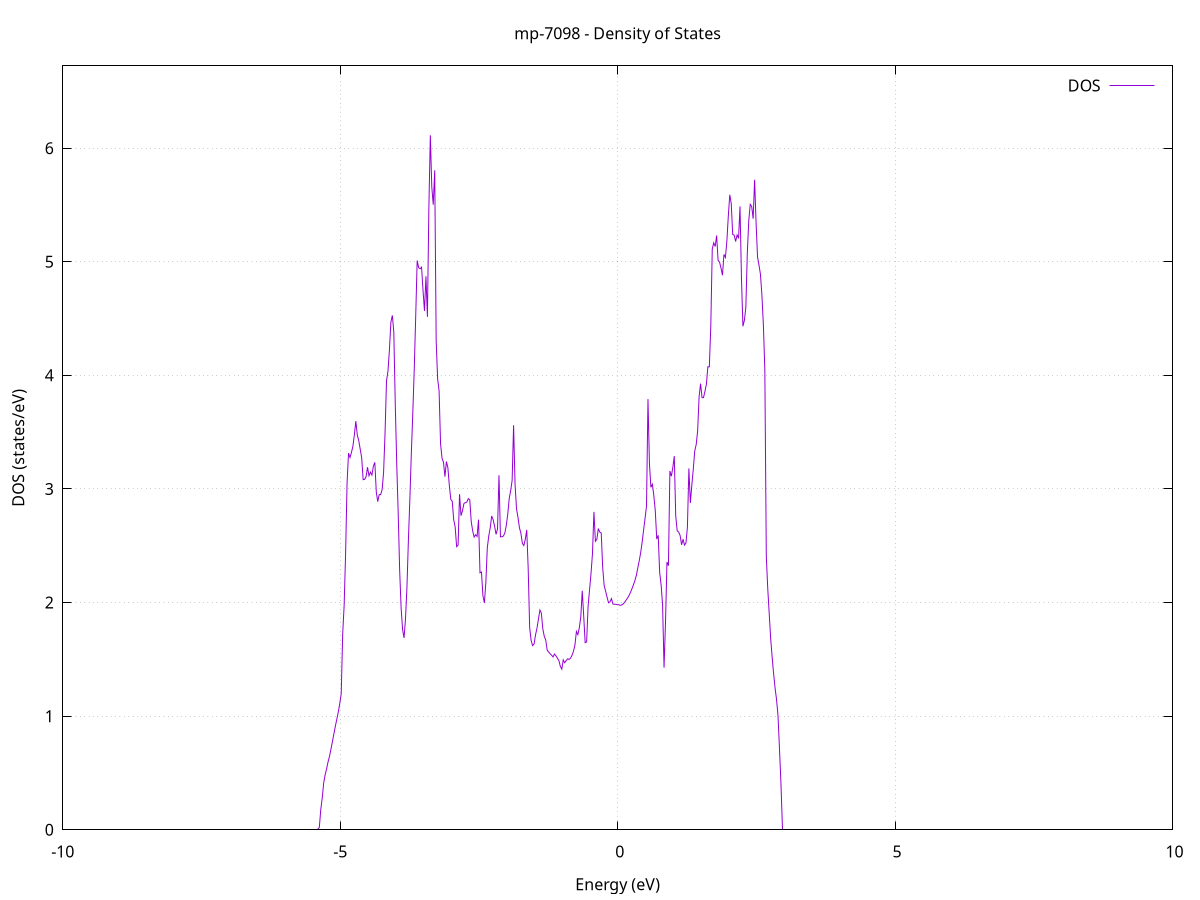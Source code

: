 set title 'mp-7098 - Density of States'
set xlabel 'Energy (eV)'
set ylabel 'DOS (states/eV)'
set grid
set xrange [-10:10]
set yrange [0:6.724]
set xzeroaxis lt -1
set terminal png size 800,600
set output 'mp-7098_dos_gnuplot.png'
plot '-' using 1:2 with lines title 'DOS'
-30.176200 0.000000
-30.149900 0.000000
-30.123500 0.000000
-30.097200 0.000000
-30.070900 0.000000
-30.044600 0.000000
-30.018200 0.000000
-29.991900 0.000000
-29.965600 0.000000
-29.939200 0.000000
-29.912900 0.000000
-29.886600 0.000000
-29.860300 0.000000
-29.833900 0.000000
-29.807600 0.000000
-29.781300 0.000000
-29.755000 0.000000
-29.728600 0.000000
-29.702300 0.000000
-29.676000 0.000000
-29.649700 0.000000
-29.623300 0.000000
-29.597000 0.000000
-29.570700 0.000000
-29.544300 0.000000
-29.518000 0.000000
-29.491700 0.000000
-29.465400 0.000000
-29.439000 0.000000
-29.412700 0.000000
-29.386400 0.000000
-29.360100 0.000000
-29.333700 0.000000
-29.307400 0.000000
-29.281100 0.000000
-29.254800 0.000000
-29.228400 0.000000
-29.202100 0.000000
-29.175800 0.000000
-29.149500 0.000000
-29.123100 0.000000
-29.096800 0.000000
-29.070500 0.000000
-29.044100 0.000000
-29.017800 0.000000
-28.991500 0.000000
-28.965200 0.000000
-28.938800 0.000000
-28.912500 0.000000
-28.886200 0.000000
-28.859900 0.000000
-28.833500 0.000000
-28.807200 0.000000
-28.780900 0.000000
-28.754600 0.000000
-28.728200 0.000000
-28.701900 0.000000
-28.675600 0.000000
-28.649300 0.000000
-28.622900 0.000000
-28.596600 0.000000
-28.570300 0.000000
-28.543900 0.000000
-28.517600 0.000000
-28.491300 0.000000
-28.465000 0.000000
-28.438600 0.000000
-28.412300 0.000000
-28.386000 0.000000
-28.359700 0.000000
-28.333300 0.000000
-28.307000 0.000000
-28.280700 0.000000
-28.254400 0.000000
-28.228000 0.000000
-28.201700 0.000000
-28.175400 0.000000
-28.149100 0.000000
-28.122700 0.000000
-28.096400 0.000000
-28.070100 0.000000
-28.043700 0.000000
-28.017400 0.000000
-27.991100 0.000000
-27.964800 0.000000
-27.938400 0.000000
-27.912100 0.000000
-27.885800 0.000000
-27.859500 0.000000
-27.833100 0.000000
-27.806800 0.000000
-27.780500 0.006200
-27.754200 0.422300
-27.727800 0.583800
-27.701500 0.797000
-27.675200 0.918700
-27.648800 1.064600
-27.622500 1.231900
-27.596200 1.375600
-27.569900 1.536100
-27.543500 1.724400
-27.517200 2.024400
-27.490900 2.285800
-27.464600 2.326000
-27.438200 2.310700
-27.411900 2.354200
-27.385600 2.392900
-27.359300 2.405300
-27.332900 2.434700
-27.306600 2.468300
-27.280300 2.495200
-27.254000 2.513700
-27.227600 2.550100
-27.201300 2.592400
-27.175000 3.024200
-27.148600 2.899400
-27.122300 2.813300
-27.096000 2.705800
-27.069700 2.621600
-27.043300 2.571900
-27.017000 2.925100
-26.990700 2.688800
-26.964400 2.683300
-26.938000 2.776200
-26.911700 2.980400
-26.885400 3.567400
-26.859100 3.337900
-26.832700 3.380100
-26.806400 3.463300
-26.780100 3.578300
-26.753800 3.696500
-26.727400 3.854700
-26.701100 4.013900
-26.674800 4.255900
-26.648400 4.721400
-26.622100 5.330800
-26.595800 6.103200
-26.569500 7.226200
-26.543100 9.353800
-26.516800 9.139600
-26.490500 4.005100
-26.464200 0.000000
-26.437800 0.000000
-26.411500 0.000000
-26.385200 0.000000
-26.358900 0.000000
-26.332500 0.443800
-26.306200 1.005600
-26.279900 1.987800
-26.253600 3.495500
-26.227200 5.036900
-26.200900 6.193100
-26.174600 10.077700
-26.148200 10.208500
-26.121900 8.096700
-26.095600 5.322200
-26.069300 4.884800
-26.042900 4.239800
-26.016600 4.061400
-25.990300 3.874500
-25.964000 3.796500
-25.937600 3.525900
-25.911300 3.392300
-25.885000 3.503900
-25.858700 3.277000
-25.832300 3.505300
-25.806000 2.602300
-25.779700 1.928000
-25.753300 2.256400
-25.727000 2.609500
-25.700700 3.347500
-25.674400 3.468000
-25.648000 2.641200
-25.621700 2.586200
-25.595400 2.534600
-25.569100 2.496200
-25.542700 2.455700
-25.516400 2.411400
-25.490100 2.360000
-25.463800 2.312300
-25.437400 2.293200
-25.411100 2.255500
-25.384800 2.219100
-25.358500 2.174300
-25.332100 2.156700
-25.305800 2.119200
-25.279500 2.069200
-25.253100 2.093300
-25.226800 2.023600
-25.200500 2.026200
-25.174200 1.539700
-25.147800 1.149400
-25.121500 0.786400
-25.095200 0.491000
-25.068900 0.000000
-25.042500 0.000000
-25.016200 0.000000
-24.989900 0.000000
-24.963600 0.000000
-24.937200 0.000000
-24.910900 0.000000
-24.884600 0.000000
-24.858300 0.000000
-24.831900 0.000000
-24.805600 0.000000
-24.779300 0.000000
-24.752900 0.000000
-24.726600 0.000000
-24.700300 0.000000
-24.674000 0.000000
-24.647600 0.000000
-24.621300 0.000000
-24.595000 0.000000
-24.568700 0.000000
-24.542300 0.000000
-24.516000 0.000000
-24.489700 0.000000
-24.463400 0.000000
-24.437000 0.000000
-24.410700 0.000000
-24.384400 0.000000
-24.358100 0.000000
-24.331700 0.000000
-24.305400 0.000000
-24.279100 0.000000
-24.252700 0.000000
-24.226400 0.000000
-24.200100 0.000000
-24.173800 0.000000
-24.147400 0.000000
-24.121100 0.000000
-24.094800 0.000000
-24.068500 0.000000
-24.042100 0.000000
-24.015800 0.000000
-23.989500 0.000000
-23.963200 0.000000
-23.936800 0.000000
-23.910500 0.000000
-23.884200 0.000000
-23.857800 0.000000
-23.831500 0.000000
-23.805200 0.000000
-23.778900 0.000000
-23.752500 0.000000
-23.726200 0.000000
-23.699900 0.000000
-23.673600 0.000000
-23.647200 0.000000
-23.620900 0.000000
-23.594600 0.000000
-23.568300 0.000000
-23.541900 0.000000
-23.515600 0.000000
-23.489300 0.000000
-23.463000 0.000000
-23.436600 0.000000
-23.410300 0.000000
-23.384000 0.000000
-23.357600 0.000000
-23.331300 0.000000
-23.305000 0.000000
-23.278700 0.000000
-23.252300 0.000000
-23.226000 0.000000
-23.199700 0.000000
-23.173400 0.000000
-23.147000 0.000000
-23.120700 0.000000
-23.094400 0.000000
-23.068100 0.000000
-23.041700 0.000000
-23.015400 0.000000
-22.989100 0.000000
-22.962800 0.000000
-22.936400 0.000000
-22.910100 0.000000
-22.883800 0.000000
-22.857400 0.000000
-22.831100 0.000000
-22.804800 0.000000
-22.778500 0.000000
-22.752100 0.000000
-22.725800 0.000000
-22.699500 0.000000
-22.673200 0.000000
-22.646800 0.000000
-22.620500 0.000000
-22.594200 0.000000
-22.567900 0.000000
-22.541500 0.000000
-22.515200 0.000000
-22.488900 0.000000
-22.462500 0.000000
-22.436200 0.000000
-22.409900 0.000000
-22.383600 0.000000
-22.357200 0.000000
-22.330900 0.000000
-22.304600 0.000000
-22.278300 0.000000
-22.251900 0.000000
-22.225600 0.000000
-22.199300 0.000000
-22.173000 0.000000
-22.146600 0.000000
-22.120300 0.000000
-22.094000 0.000000
-22.067700 0.000000
-22.041300 0.000000
-22.015000 0.000000
-21.988700 0.000000
-21.962300 0.000000
-21.936000 0.000000
-21.909700 0.000000
-21.883400 0.000000
-21.857000 0.000000
-21.830700 0.000000
-21.804400 0.000000
-21.778100 0.000000
-21.751700 0.000000
-21.725400 0.000000
-21.699100 0.000000
-21.672800 0.000000
-21.646400 0.000000
-21.620100 0.000000
-21.593800 0.000000
-21.567500 0.000000
-21.541100 0.000000
-21.514800 0.000000
-21.488500 0.000000
-21.462100 0.000000
-21.435800 0.000000
-21.409500 0.000000
-21.383200 0.000000
-21.356800 0.000000
-21.330500 0.000000
-21.304200 0.000000
-21.277900 0.000000
-21.251500 0.000000
-21.225200 0.000000
-21.198900 0.000000
-21.172600 0.000000
-21.146200 0.000000
-21.119900 0.000000
-21.093600 0.000000
-21.067300 0.000000
-21.040900 0.000000
-21.014600 0.000000
-20.988300 0.000000
-20.961900 0.000000
-20.935600 0.000000
-20.909300 0.000000
-20.883000 0.000000
-20.856600 0.000000
-20.830300 0.000000
-20.804000 0.000000
-20.777700 0.000000
-20.751300 0.000000
-20.725000 0.000000
-20.698700 0.000000
-20.672400 0.000000
-20.646000 0.000000
-20.619700 0.000000
-20.593400 0.000000
-20.567000 0.000000
-20.540700 0.000000
-20.514400 0.000000
-20.488100 0.000000
-20.461700 0.000000
-20.435400 0.000000
-20.409100 0.000000
-20.382800 0.000000
-20.356400 0.000000
-20.330100 0.000000
-20.303800 0.000000
-20.277500 0.000000
-20.251100 0.000000
-20.224800 0.000000
-20.198500 0.000000
-20.172200 0.000000
-20.145800 0.000000
-20.119500 0.000000
-20.093200 0.000000
-20.066800 0.000000
-20.040500 0.000000
-20.014200 0.000000
-19.987900 0.000000
-19.961500 0.000000
-19.935200 0.000000
-19.908900 0.000000
-19.882600 0.000000
-19.856200 0.000000
-19.829900 0.000000
-19.803600 0.000000
-19.777300 0.000000
-19.750900 0.000000
-19.724600 0.000000
-19.698300 0.000000
-19.672000 0.000000
-19.645600 0.000000
-19.619300 0.000000
-19.593000 0.000000
-19.566600 0.000000
-19.540300 0.000000
-19.514000 0.000000
-19.487700 0.000000
-19.461300 0.000000
-19.435000 0.000000
-19.408700 0.000000
-19.382400 0.000000
-19.356000 0.000000
-19.329700 0.000000
-19.303400 0.000000
-19.277100 0.000000
-19.250700 0.000000
-19.224400 0.000000
-19.198100 0.000000
-19.171800 0.000000
-19.145400 0.000000
-19.119100 0.000000
-19.092800 0.000000
-19.066400 0.000000
-19.040100 0.000000
-19.013800 0.000000
-18.987500 0.000000
-18.961100 0.000000
-18.934800 0.000000
-18.908500 0.000000
-18.882200 0.000000
-18.855800 0.000000
-18.829500 0.000000
-18.803200 0.000000
-18.776900 0.000000
-18.750500 0.000000
-18.724200 0.000000
-18.697900 0.000000
-18.671500 0.000000
-18.645200 0.000000
-18.618900 0.000000
-18.592600 0.000000
-18.566200 0.000000
-18.539900 0.000000
-18.513600 0.000000
-18.487300 0.000000
-18.460900 0.000000
-18.434600 0.000000
-18.408300 0.000000
-18.382000 0.000000
-18.355600 0.000000
-18.329300 0.000000
-18.303000 0.000000
-18.276700 0.000000
-18.250300 0.000000
-18.224000 0.000000
-18.197700 0.000000
-18.171300 0.000000
-18.145000 0.000000
-18.118700 0.000000
-18.092400 0.000000
-18.066000 0.000000
-18.039700 0.000000
-18.013400 0.000000
-17.987100 0.000000
-17.960700 0.000000
-17.934400 0.000000
-17.908100 0.000000
-17.881800 0.000000
-17.855400 0.000000
-17.829100 0.000000
-17.802800 0.000000
-17.776500 0.000000
-17.750100 0.000000
-17.723800 0.000000
-17.697500 0.000000
-17.671100 0.000000
-17.644800 0.000000
-17.618500 0.000000
-17.592200 0.000000
-17.565800 0.000000
-17.539500 0.000000
-17.513200 0.000000
-17.486900 0.000000
-17.460500 0.000000
-17.434200 0.000000
-17.407900 0.000000
-17.381600 0.000000
-17.355200 0.000000
-17.328900 0.000000
-17.302600 0.000000
-17.276300 0.000000
-17.249900 0.000000
-17.223600 0.000000
-17.197300 0.000000
-17.170900 0.000000
-17.144600 0.000000
-17.118300 0.000000
-17.092000 0.000000
-17.065600 0.000000
-17.039300 0.000000
-17.013000 0.000000
-16.986700 0.000000
-16.960300 0.000000
-16.934000 0.000000
-16.907700 0.000000
-16.881400 0.000000
-16.855000 0.000000
-16.828700 0.000000
-16.802400 0.000000
-16.776000 0.000000
-16.749700 0.000000
-16.723400 0.000000
-16.697100 0.000000
-16.670700 0.000000
-16.644400 0.000000
-16.618100 0.000000
-16.591800 0.000000
-16.565400 0.000000
-16.539100 0.000000
-16.512800 0.000000
-16.486500 0.000000
-16.460100 0.000000
-16.433800 0.000000
-16.407500 0.000000
-16.381200 0.000000
-16.354800 0.000000
-16.328500 0.000000
-16.302200 0.000000
-16.275800 0.000000
-16.249500 0.000000
-16.223200 0.000000
-16.196900 0.000000
-16.170500 0.000000
-16.144200 0.000000
-16.117900 0.000000
-16.091600 0.000000
-16.065200 0.000000
-16.038900 0.000000
-16.012600 0.000000
-15.986300 0.000000
-15.959900 0.000000
-15.933600 0.000000
-15.907300 0.000000
-15.881000 0.000000
-15.854600 0.000000
-15.828300 0.000000
-15.802000 0.000000
-15.775600 0.000000
-15.749300 0.000000
-15.723000 0.000000
-15.696700 0.000000
-15.670300 0.000000
-15.644000 0.000000
-15.617700 0.000000
-15.591400 0.000000
-15.565000 0.000000
-15.538700 0.000000
-15.512400 0.000000
-15.486100 0.000000
-15.459700 0.000000
-15.433400 0.000000
-15.407100 0.000000
-15.380800 0.000000
-15.354400 0.000000
-15.328100 0.000000
-15.301800 0.000000
-15.275400 0.000000
-15.249100 0.000000
-15.222800 0.000000
-15.196500 0.000000
-15.170100 0.000000
-15.143800 0.000000
-15.117500 0.000000
-15.091200 0.000000
-15.064800 0.000000
-15.038500 0.000000
-15.012200 0.000000
-14.985900 0.000000
-14.959500 0.000000
-14.933200 0.000000
-14.906900 0.000000
-14.880500 0.000000
-14.854200 0.000000
-14.827900 0.000000
-14.801600 0.000000
-14.775200 0.000000
-14.748900 0.000000
-14.722600 0.000000
-14.696300 0.000000
-14.669900 0.000000
-14.643600 0.000000
-14.617300 0.000000
-14.591000 0.000000
-14.564600 0.000000
-14.538300 0.000000
-14.512000 0.000000
-14.485700 0.000000
-14.459300 0.000000
-14.433000 0.000000
-14.406700 0.000000
-14.380300 0.000000
-14.354000 0.000000
-14.327700 0.000000
-14.301400 0.000000
-14.275000 0.000000
-14.248700 0.000000
-14.222400 0.000000
-14.196100 0.000000
-14.169700 0.000000
-14.143400 0.000000
-14.117100 0.000000
-14.090800 0.000000
-14.064400 0.000000
-14.038100 0.000000
-14.011800 0.000000
-13.985500 0.000000
-13.959100 0.000000
-13.932800 0.000000
-13.906500 0.000000
-13.880100 0.000000
-13.853800 0.000000
-13.827500 0.000000
-13.801200 0.000000
-13.774800 0.000000
-13.748500 0.000000
-13.722200 0.000000
-13.695900 0.000000
-13.669500 0.000000
-13.643200 0.000000
-13.616900 0.000000
-13.590600 0.000000
-13.564200 0.000000
-13.537900 0.000000
-13.511600 0.000000
-13.485300 0.000000
-13.458900 0.000000
-13.432600 0.000000
-13.406300 0.000000
-13.379900 0.000000
-13.353600 0.000000
-13.327300 0.000000
-13.301000 0.000000
-13.274600 0.000000
-13.248300 0.000000
-13.222000 0.000000
-13.195700 0.000000
-13.169300 0.000000
-13.143000 0.000000
-13.116700 0.000000
-13.090400 0.000000
-13.064000 0.000000
-13.037700 0.000000
-13.011400 0.000000
-12.985000 0.000000
-12.958700 0.000000
-12.932400 0.000000
-12.906100 0.000000
-12.879700 0.000000
-12.853400 0.000000
-12.827100 0.000000
-12.800800 0.000000
-12.774400 0.000000
-12.748100 0.000000
-12.721800 0.000000
-12.695500 0.000000
-12.669100 0.000000
-12.642800 0.000000
-12.616500 0.000000
-12.590200 0.000000
-12.563800 0.000000
-12.537500 0.000000
-12.511200 0.000000
-12.484800 0.000000
-12.458500 0.000000
-12.432200 0.000000
-12.405900 0.000000
-12.379500 0.000000
-12.353200 0.000000
-12.326900 0.000000
-12.300600 0.000000
-12.274200 0.000000
-12.247900 0.000000
-12.221600 0.000000
-12.195300 0.000000
-12.168900 0.000000
-12.142600 0.000000
-12.116300 0.000000
-12.090000 0.000000
-12.063600 0.000000
-12.037300 0.000000
-12.011000 0.000000
-11.984600 0.000000
-11.958300 0.000000
-11.932000 0.000000
-11.905700 0.000000
-11.879300 0.000000
-11.853000 0.000000
-11.826700 0.000000
-11.800400 0.000000
-11.774000 0.000000
-11.747700 0.000000
-11.721400 0.000000
-11.695100 0.000000
-11.668700 0.000000
-11.642400 0.000000
-11.616100 0.000000
-11.589800 0.000000
-11.563400 0.000000
-11.537100 0.000000
-11.510800 0.000000
-11.484400 0.000000
-11.458100 0.000000
-11.431800 0.000000
-11.405500 0.000000
-11.379100 0.000000
-11.352800 0.000000
-11.326500 0.000000
-11.300200 0.000000
-11.273800 0.000000
-11.247500 0.000000
-11.221200 0.000000
-11.194900 0.000000
-11.168500 0.000000
-11.142200 0.000000
-11.115900 0.000000
-11.089500 0.000000
-11.063200 0.000000
-11.036900 0.000000
-11.010600 0.000000
-10.984200 0.000000
-10.957900 0.000000
-10.931600 0.000000
-10.905300 0.000000
-10.878900 0.000000
-10.852600 0.000000
-10.826300 0.000000
-10.800000 0.000000
-10.773600 0.000000
-10.747300 0.000000
-10.721000 0.000000
-10.694700 0.000000
-10.668300 0.000000
-10.642000 0.000000
-10.615700 0.000000
-10.589300 0.000000
-10.563000 0.000000
-10.536700 0.000000
-10.510400 0.000000
-10.484000 0.000000
-10.457700 0.000000
-10.431400 0.000000
-10.405100 0.000000
-10.378700 0.000000
-10.352400 0.000000
-10.326100 0.000000
-10.299800 0.000000
-10.273400 0.000000
-10.247100 0.000000
-10.220800 0.000000
-10.194500 0.000000
-10.168100 0.000000
-10.141800 0.000000
-10.115500 0.000000
-10.089100 0.000000
-10.062800 0.000000
-10.036500 0.000000
-10.010200 0.000000
-9.983800 0.000000
-9.957500 0.000000
-9.931200 0.000000
-9.904900 0.000000
-9.878500 0.000000
-9.852200 0.000000
-9.825900 0.000000
-9.799600 0.000000
-9.773200 0.000000
-9.746900 0.000000
-9.720600 0.000000
-9.694200 0.000000
-9.667900 0.000000
-9.641600 0.000000
-9.615300 0.000000
-9.588900 0.000000
-9.562600 0.000000
-9.536300 0.000000
-9.510000 0.000000
-9.483600 0.000000
-9.457300 0.000000
-9.431000 0.000000
-9.404700 0.000000
-9.378300 0.000000
-9.352000 0.000000
-9.325700 0.000000
-9.299400 0.000000
-9.273000 0.000000
-9.246700 0.000000
-9.220400 0.000000
-9.194000 0.000000
-9.167700 0.000000
-9.141400 0.000000
-9.115100 0.000000
-9.088700 0.000000
-9.062400 0.000000
-9.036100 0.000000
-9.009800 0.000000
-8.983400 0.000000
-8.957100 0.000000
-8.930800 0.000000
-8.904500 0.000000
-8.878100 0.000000
-8.851800 0.000000
-8.825500 0.000000
-8.799200 0.000000
-8.772800 0.000000
-8.746500 0.000000
-8.720200 0.000000
-8.693800 0.000000
-8.667500 0.000000
-8.641200 0.000000
-8.614900 0.000000
-8.588500 0.000000
-8.562200 0.000000
-8.535900 0.000000
-8.509600 0.000000
-8.483200 0.000000
-8.456900 0.000000
-8.430600 0.000000
-8.404300 0.000000
-8.377900 0.000000
-8.351600 0.000000
-8.325300 0.000000
-8.299000 0.000000
-8.272600 0.000000
-8.246300 0.000000
-8.220000 0.000000
-8.193600 0.000000
-8.167300 0.000000
-8.141000 0.000000
-8.114700 0.000000
-8.088300 0.000000
-8.062000 0.000000
-8.035700 0.000000
-8.009400 0.000000
-7.983000 0.000000
-7.956700 0.000000
-7.930400 0.000000
-7.904100 0.000000
-7.877700 0.000000
-7.851400 0.000000
-7.825100 0.000000
-7.798700 0.000000
-7.772400 0.000000
-7.746100 0.000000
-7.719800 0.000000
-7.693400 0.000000
-7.667100 0.000000
-7.640800 0.000000
-7.614500 0.000000
-7.588100 0.000000
-7.561800 0.000000
-7.535500 0.000000
-7.509200 0.000000
-7.482800 0.000000
-7.456500 0.000000
-7.430200 0.000000
-7.403900 0.000000
-7.377500 0.000000
-7.351200 0.000000
-7.324900 0.000000
-7.298500 0.000000
-7.272200 0.000000
-7.245900 0.000000
-7.219600 0.000000
-7.193200 0.000000
-7.166900 0.000000
-7.140600 0.000000
-7.114300 0.000000
-7.087900 0.000000
-7.061600 0.000000
-7.035300 0.000000
-7.009000 0.000000
-6.982600 0.000000
-6.956300 0.000000
-6.930000 0.000000
-6.903700 0.000000
-6.877300 0.000000
-6.851000 0.000000
-6.824700 0.000000
-6.798300 0.000000
-6.772000 0.000000
-6.745700 0.000000
-6.719400 0.000000
-6.693000 0.000000
-6.666700 0.000000
-6.640400 0.000000
-6.614100 0.000000
-6.587700 0.000000
-6.561400 0.000000
-6.535100 0.000000
-6.508800 0.000000
-6.482400 0.000000
-6.456100 0.000000
-6.429800 0.000000
-6.403500 0.000000
-6.377100 0.000000
-6.350800 0.000000
-6.324500 0.000000
-6.298100 0.000000
-6.271800 0.000000
-6.245500 0.000000
-6.219200 0.000000
-6.192800 0.000000
-6.166500 0.000000
-6.140200 0.000000
-6.113900 0.000000
-6.087500 0.000000
-6.061200 0.000000
-6.034900 0.000000
-6.008600 0.000000
-5.982200 0.000000
-5.955900 0.000000
-5.929600 0.000000
-5.903200 0.000000
-5.876900 0.000000
-5.850600 0.000000
-5.824300 0.000000
-5.797900 0.000000
-5.771600 0.000000
-5.745300 0.000000
-5.719000 0.000000
-5.692600 0.000000
-5.666300 0.000000
-5.640000 0.000000
-5.613700 0.000000
-5.587300 0.000000
-5.561000 0.000000
-5.534700 0.000000
-5.508400 0.000000
-5.482000 0.000000
-5.455700 0.000000
-5.429400 0.000000
-5.403000 0.000000
-5.376700 0.020300
-5.350400 0.177400
-5.324100 0.280500
-5.297700 0.413900
-5.271400 0.485200
-5.245100 0.536700
-5.218800 0.598400
-5.192400 0.647100
-5.166100 0.712100
-5.139800 0.777800
-5.113500 0.845500
-5.087100 0.913000
-5.060800 0.974800
-5.034500 1.036800
-5.008200 1.112000
-4.981800 1.196700
-4.955500 1.723000
-4.929200 1.975400
-4.902800 2.434700
-4.876500 3.054300
-4.850200 3.315000
-4.823900 3.276600
-4.797500 3.321400
-4.771200 3.375800
-4.744900 3.476900
-4.718600 3.597000
-4.692200 3.473600
-4.665900 3.425200
-4.639600 3.349700
-4.613300 3.275400
-4.586900 3.081500
-4.560600 3.084200
-4.534300 3.107600
-4.508000 3.191600
-4.481600 3.115600
-4.455300 3.148100
-4.429000 3.122200
-4.402600 3.200200
-4.376300 3.234200
-4.350000 2.974000
-4.323700 2.888400
-4.297300 2.949600
-4.271000 2.950400
-4.244700 2.994200
-4.218400 3.144900
-4.192000 3.493800
-4.165700 3.951200
-4.139400 4.037700
-4.113100 4.225000
-4.086700 4.468700
-4.060400 4.527700
-4.034100 4.379600
-4.007700 3.743600
-3.981400 3.219100
-3.955100 2.788300
-3.928800 2.286500
-3.902400 1.952700
-3.876100 1.762800
-3.849800 1.688600
-3.823500 1.855500
-3.797100 2.138000
-3.770800 2.556200
-3.744500 2.913700
-3.718200 3.314900
-3.691800 3.671300
-3.665500 4.058000
-3.639200 4.524100
-3.612900 5.011100
-3.586500 4.948000
-3.560200 4.938300
-3.533900 4.952100
-3.507500 4.746000
-3.481200 4.567100
-3.454900 4.871700
-3.428600 4.515100
-3.402200 5.475600
-3.375900 6.113000
-3.349600 5.657700
-3.323300 5.502300
-3.296900 5.805100
-3.270600 4.303500
-3.244300 3.968800
-3.218000 3.862600
-3.191600 3.398100
-3.165300 3.270100
-3.139000 3.235900
-3.112700 3.107900
-3.086300 3.241300
-3.060000 3.188500
-3.033700 3.032900
-3.007300 2.908900
-2.981000 2.891700
-2.954700 2.729300
-2.928400 2.665800
-2.902000 2.492400
-2.875700 2.505000
-2.849400 2.954300
-2.823100 2.764700
-2.796700 2.808300
-2.770400 2.871500
-2.744100 2.880100
-2.717800 2.884600
-2.691400 2.915100
-2.665100 2.905400
-2.638800 2.713100
-2.612500 2.630600
-2.586100 2.576200
-2.559800 2.597400
-2.533500 2.581800
-2.507100 2.729900
-2.480800 2.261400
-2.454500 2.269000
-2.428200 2.060900
-2.401800 1.996300
-2.375500 2.175400
-2.349200 2.481300
-2.322900 2.586300
-2.296500 2.657700
-2.270200 2.762000
-2.243900 2.729300
-2.217600 2.670700
-2.191200 2.600400
-2.164900 2.647800
-2.138600 3.120700
-2.112200 2.578300
-2.085900 2.579500
-2.059600 2.585100
-2.033300 2.611800
-2.006900 2.679600
-1.980600 2.777900
-1.954300 2.915100
-1.928000 2.986500
-1.901600 3.074400
-1.875300 3.561200
-1.849000 3.040500
-1.822700 2.826000
-1.796300 2.749500
-1.770000 2.658500
-1.743700 2.609900
-1.717400 2.521300
-1.691000 2.501400
-1.664700 2.556100
-1.638400 2.639900
-1.612000 2.297400
-1.585700 1.778900
-1.559400 1.666600
-1.533100 1.621300
-1.506700 1.634700
-1.480400 1.714600
-1.454100 1.773400
-1.427800 1.852400
-1.401400 1.933800
-1.375100 1.907600
-1.348800 1.769000
-1.322500 1.702800
-1.296100 1.669900
-1.269800 1.580900
-1.243500 1.565100
-1.217200 1.549100
-1.190800 1.536800
-1.164500 1.521200
-1.138200 1.546900
-1.111800 1.531300
-1.085500 1.510500
-1.059200 1.490100
-1.032900 1.438300
-1.006500 1.413900
-0.980200 1.495600
-0.953900 1.470200
-0.927600 1.488900
-0.901200 1.505300
-0.874900 1.499600
-0.848600 1.511200
-0.822300 1.535500
-0.795900 1.571100
-0.769600 1.626900
-0.743300 1.745600
-0.717000 1.717500
-0.690600 1.779700
-0.664300 1.874000
-0.638000 2.103400
-0.611600 1.880100
-0.585300 1.646700
-0.559000 1.653500
-0.532700 1.967500
-0.506300 2.111400
-0.480000 2.255800
-0.453700 2.429900
-0.427400 2.798400
-0.401000 2.539200
-0.374700 2.557000
-0.348400 2.651500
-0.322100 2.620200
-0.295700 2.612100
-0.269400 2.306900
-0.243100 2.149800
-0.216700 2.099800
-0.190400 2.046200
-0.164100 1.998200
-0.137800 2.006400
-0.111400 2.034800
-0.085100 1.987200
-0.058800 1.985300
-0.032500 1.984100
-0.006100 1.981500
0.020200 1.980900
0.046500 1.975900
0.072800 1.978500
0.099200 1.987200
0.125500 2.002200
0.151800 2.021400
0.178100 2.039300
0.204500 2.061700
0.230800 2.088600
0.257100 2.120800
0.283500 2.154600
0.309800 2.191400
0.336100 2.237400
0.362400 2.303400
0.388800 2.367100
0.415100 2.439000
0.441400 2.531200
0.467700 2.638500
0.494100 2.741100
0.520400 2.850700
0.546700 3.790600
0.573000 3.223200
0.599400 3.014400
0.625700 3.041500
0.652000 2.941600
0.678300 2.808200
0.704700 2.559100
0.731000 2.592100
0.757300 2.265900
0.783700 2.153600
0.810000 1.978100
0.836300 1.427300
0.862600 1.825700
0.889000 2.356500
0.915300 2.324800
0.941600 3.157900
0.967900 3.112100
0.994300 3.188800
1.020600 3.289100
1.046900 2.761300
1.073200 2.631200
1.099600 2.620900
1.125900 2.590500
1.152200 2.508400
1.178500 2.557700
1.204900 2.506200
1.231200 2.524100
1.257500 2.664300
1.283900 3.180600
1.310200 2.876800
1.336500 3.031000
1.362800 3.172400
1.389200 3.333700
1.415500 3.390200
1.441800 3.511200
1.468100 3.814000
1.494500 3.927000
1.520800 3.804500
1.547100 3.803500
1.573400 3.858600
1.599800 3.922900
1.626100 4.075400
1.652400 4.075000
1.678800 4.432200
1.705100 5.110400
1.731400 5.166700
1.757700 5.134500
1.784100 5.230700
1.810400 5.012500
1.836700 4.996400
1.863000 4.944300
1.889400 4.881200
1.915700 5.064400
1.942000 5.037500
1.968300 5.179800
1.994700 5.403700
2.021000 5.589500
2.047300 5.513500
2.073600 5.240200
2.100000 5.234400
2.126300 5.178400
2.152600 5.235400
2.179000 5.205600
2.205300 5.487000
2.231600 4.855000
2.257900 4.431700
2.284300 4.483700
2.310600 4.598600
2.336900 5.075000
2.363200 5.361800
2.389600 5.505500
2.415900 5.486400
2.442200 5.378800
2.468500 5.721400
2.494900 5.343600
2.521200 5.042100
2.547500 4.970200
2.573800 4.889200
2.600200 4.704300
2.626500 4.444400
2.652800 4.045500
2.679200 2.407000
2.705500 2.121300
2.731800 1.902900
2.758100 1.681800
2.784500 1.520100
2.810800 1.373900
2.837100 1.248800
2.863400 1.147400
2.889800 1.006300
2.916100 0.718800
2.942400 0.421100
2.968700 0.000000
2.995100 0.000000
3.021400 0.000000
3.047700 0.000000
3.074100 0.000000
3.100400 0.000000
3.126700 0.000000
3.153000 0.000000
3.179400 0.000000
3.205700 0.000000
3.232000 0.000000
3.258300 0.000000
3.284700 0.000000
3.311000 0.000000
3.337300 0.000000
3.363600 0.000000
3.390000 0.000000
3.416300 0.000000
3.442600 0.000000
3.468900 0.000000
3.495300 0.000000
3.521600 0.000000
3.547900 0.000000
3.574300 0.000000
3.600600 0.000000
3.626900 0.000000
3.653200 0.000000
3.679600 0.000000
3.705900 0.000000
3.732200 0.000000
3.758500 0.000000
3.784900 0.000000
3.811200 0.000000
3.837500 0.000000
3.863800 0.000000
3.890200 0.000000
3.916500 0.000000
3.942800 0.000000
3.969100 0.000000
3.995500 0.000000
4.021800 0.000000
4.048100 0.000000
4.074500 0.000000
4.100800 0.000000
4.127100 0.000000
4.153400 0.000000
4.179800 0.000000
4.206100 0.000000
4.232400 0.000000
4.258700 0.000000
4.285100 0.000000
4.311400 0.000000
4.337700 0.000000
4.364000 0.000000
4.390400 0.000000
4.416700 0.000000
4.443000 0.000000
4.469300 0.000000
4.495700 0.000000
4.522000 0.000000
4.548300 0.000000
4.574700 0.000000
4.601000 0.000000
4.627300 0.000000
4.653600 0.000000
4.680000 0.000000
4.706300 0.000000
4.732600 0.000000
4.758900 0.000000
4.785300 0.000000
4.811600 0.000000
4.837900 0.000000
4.864200 0.000000
4.890600 0.000000
4.916900 0.000000
4.943200 0.000000
4.969600 0.000000
4.995900 0.000000
5.022200 0.000000
5.048500 0.000000
5.074900 0.000000
5.101200 0.000000
5.127500 0.000000
5.153800 0.000000
5.180200 0.000000
5.206500 0.000000
5.232800 0.000000
5.259100 0.000000
5.285500 0.000000
5.311800 0.000000
5.338100 0.000000
5.364400 0.000000
5.390800 0.000000
5.417100 0.000000
5.443400 0.000000
5.469800 0.000000
5.496100 0.000000
5.522400 0.000000
5.548700 0.000000
5.575100 0.000000
5.601400 0.000000
5.627700 0.000000
5.654000 0.000000
5.680400 0.000000
5.706700 0.000000
5.733000 0.000000
5.759300 0.000000
5.785700 0.000000
5.812000 0.000000
5.838300 0.000000
5.864600 0.000000
5.891000 0.000000
5.917300 0.000000
5.943600 0.000000
5.970000 0.000000
5.996300 0.000000
6.022600 0.000000
6.048900 0.000000
6.075300 0.000000
6.101600 0.000000
6.127900 0.000000
6.154200 0.000000
6.180600 0.000000
6.206900 0.000000
6.233200 0.000000
6.259500 0.000000
6.285900 0.000000
6.312200 0.000000
6.338500 0.000000
6.364800 0.000000
6.391200 0.000000
6.417500 0.000000
6.443800 0.000000
6.470200 0.000000
6.496500 0.000000
6.522800 0.000000
6.549100 0.000000
6.575500 0.000000
6.601800 0.000000
6.628100 0.000000
6.654400 0.000000
6.680800 0.000000
6.707100 0.000000
6.733400 0.000000
6.759700 0.000000
6.786100 0.000000
6.812400 0.000000
6.838700 0.000000
6.865100 0.000000
6.891400 0.000000
6.917700 0.000000
6.944000 0.000000
6.970400 0.000000
6.996700 0.000000
7.023000 0.000000
7.049300 0.000000
7.075700 0.000000
7.102000 0.000000
7.128300 0.000000
7.154600 0.000000
7.181000 0.000000
7.207300 0.000000
7.233600 0.000000
7.259900 0.000000
7.286300 0.000000
7.312600 0.000000
7.338900 0.000000
7.365300 0.000000
7.391600 0.000000
7.417900 0.000000
7.444200 0.000000
7.470600 0.000000
7.496900 0.000000
7.523200 0.000000
7.549500 0.000000
7.575900 0.000000
7.602200 0.000000
7.628500 0.000000
7.654800 0.000000
7.681200 0.000000
7.707500 0.000000
7.733800 0.000000
7.760100 0.000000
7.786500 0.000000
7.812800 0.000000
7.839100 0.000000
7.865500 0.000000
7.891800 0.000000
7.918100 0.000000
7.944400 0.000000
7.970800 0.000000
7.997100 0.000000
8.023400 0.000000
8.049700 0.000000
8.076100 0.000000
8.102400 0.000000
8.128700 0.000000
8.155000 0.000000
8.181400 0.000000
8.207700 0.000000
8.234000 0.000000
8.260300 0.000000
8.286700 0.000000
8.313000 0.000000
8.339300 0.000000
8.365700 0.000000
8.392000 0.000000
8.418300 0.000000
8.444600 0.000000
8.471000 0.000000
8.497300 0.000000
8.523600 0.000000
8.549900 0.000000
8.576300 0.000000
8.602600 0.000000
8.628900 0.000000
8.655200 0.000000
8.681600 0.000000
8.707900 0.000000
8.734200 0.000000
8.760600 0.000000
8.786900 0.000000
8.813200 0.000000
8.839500 0.000000
8.865900 0.000000
8.892200 0.000000
8.918500 0.000000
8.944800 0.000000
8.971200 0.000000
8.997500 0.000000
9.023800 0.000000
9.050100 0.000000
9.076500 0.000000
9.102800 0.000000
9.129100 0.000000
9.155400 0.000000
9.181800 0.000000
9.208100 0.000000
9.234400 0.000000
9.260800 0.000000
9.287100 0.000000
9.313400 0.000000
9.339700 0.000000
9.366100 0.000000
9.392400 0.000000
9.418700 0.000000
9.445000 0.000000
9.471400 0.000000
9.497700 0.000000
9.524000 0.000000
9.550300 0.000000
9.576700 0.000000
9.603000 0.000000
9.629300 0.000000
9.655600 0.000000
9.682000 0.000000
9.708300 0.000000
9.734600 0.000000
9.761000 0.000000
9.787300 0.000000
9.813600 0.000000
9.839900 0.000000
9.866300 0.000000
9.892600 0.000000
9.918900 0.000000
9.945200 0.000000
9.971600 0.000000
9.997900 0.000000
10.024200 0.000000
10.050500 0.000000
10.076900 0.000000
10.103200 0.000000
10.129500 0.000000
10.155800 0.000000
10.182200 0.000000
10.208500 0.000000
10.234800 0.000000
10.261200 0.000000
10.287500 0.000000
10.313800 0.000000
10.340100 0.000000
10.366500 0.000000
10.392800 0.000000
10.419100 0.000000
10.445400 0.000000
10.471800 0.000000
10.498100 0.000000
10.524400 0.000000
10.550700 0.000000
10.577100 0.000000
10.603400 0.000000
10.629700 0.000000
10.656100 0.000000
10.682400 0.000000
10.708700 0.000000
10.735000 0.000000
10.761400 0.000000
10.787700 0.000000
10.814000 0.000000
10.840300 0.000000
10.866700 0.000000
10.893000 0.000000
10.919300 0.000000
10.945600 0.000000
10.972000 0.000000
10.998300 0.000000
11.024600 0.000000
11.050900 0.000000
11.077300 0.000000
11.103600 0.000000
11.129900 0.000000
11.156300 0.000000
11.182600 0.000000
11.208900 0.000000
11.235200 0.000000
11.261600 0.000000
11.287900 0.000000
11.314200 0.000000
11.340500 0.000000
11.366900 0.000000
11.393200 0.000000
11.419500 0.000000
11.445800 0.000000
11.472200 0.000000
11.498500 0.000000
11.524800 0.000000
11.551100 0.000000
11.577500 0.000000
11.603800 0.000000
11.630100 0.000000
11.656500 0.000000
11.682800 0.000000
11.709100 0.000000
11.735400 0.000000
11.761800 0.000000
11.788100 0.000000
11.814400 0.000000
11.840700 0.000000
11.867100 0.000000
11.893400 0.000000
11.919700 0.000000
11.946000 0.000000
11.972400 0.000000
11.998700 0.000000
12.025000 0.000000
12.051300 0.000000
12.077700 0.000000
12.104000 0.000000
12.130300 0.000000
12.156700 0.000000
12.183000 0.000000
12.209300 0.000000
12.235600 0.000000
12.262000 0.000000
12.288300 0.000000
12.314600 0.000000
12.340900 0.000000
12.367300 0.000000
12.393600 0.000000
12.419900 0.000000
12.446200 0.000000
12.472600 0.000000
12.498900 0.000000
12.525200 0.000000
12.551600 0.000000
12.577900 0.000000
12.604200 0.000000
12.630500 0.000000
12.656900 0.000000
12.683200 0.000000
12.709500 0.000000
12.735800 0.000000
12.762200 0.000000
12.788500 0.007700
12.814800 0.036300
12.841100 0.076100
12.867500 0.114600
12.893800 0.132600
12.920100 0.142500
12.946400 0.152300
12.972800 0.166700
12.999100 0.182300
13.025400 0.198200
13.051800 0.215600
13.078100 0.233900
13.104400 0.247200
13.130700 0.256200
13.157100 0.264400
13.183400 0.275500
13.209700 0.287900
13.236000 0.300200
13.262400 0.312500
13.288700 0.325000
13.315000 0.338300
13.341300 0.352000
13.367700 0.366300
13.394000 0.381800
13.420300 0.398200
13.446600 0.413700
13.473000 0.428000
13.499300 0.442300
13.525600 0.459000
13.552000 0.477700
13.578300 0.497800
13.604600 0.518500
13.630900 0.547100
13.657300 0.585200
13.683600 0.617100
13.709900 0.627900
13.736200 0.627200
13.762600 0.635600
13.788900 0.651600
13.815200 0.668500
13.841500 0.687800
13.867900 0.709400
13.894200 0.728900
13.920500 0.748300
13.946800 0.774600
13.973200 0.798800
13.999500 0.825100
14.025800 0.853200
14.052200 0.886800
14.078500 0.931500
14.104800 0.984200
14.131100 1.179000
14.157500 1.632000
14.183800 1.864000
14.210100 1.840300
14.236400 1.726400
14.262800 1.707500
14.289100 1.687800
14.315400 1.685100
14.341700 1.809600
14.368100 1.767600
14.394400 1.775400
14.420700 1.790900
14.447100 1.809300
14.473400 1.989700
14.499700 2.300200
14.526000 2.333400
14.552400 2.222300
14.578700 2.209200
14.605000 2.315500
14.631300 2.786700
14.657700 3.042400
14.684000 3.594200
14.710300 4.153200
14.736600 4.009800
14.763000 3.960700
14.789300 4.163100
14.815600 4.494000
14.841900 4.780400
14.868300 4.246200
14.894600 3.810000
14.920900 3.737900
14.947300 4.040000
14.973600 4.496500
14.999900 4.864800
15.026200 5.499600
15.052600 5.889500
15.078900 6.329000
15.105200 6.352400
15.131500 6.428600
15.157900 6.370400
15.184200 6.481100
15.210500 6.982300
15.236800 7.259900
15.263200 8.437200
15.289500 9.805000
15.315800 9.177700
15.342100 8.447500
15.368500 7.365300
15.394800 7.167000
15.421100 7.440900
15.447500 6.958800
15.473800 6.539700
15.500100 6.659700
15.526400 6.742700
15.552800 6.624000
15.579100 6.476300
15.605400 6.196500
15.631700 5.975700
15.658100 5.736800
15.684400 6.121700
15.710700 6.666700
15.737000 7.014900
15.763400 7.432100
15.789700 8.195500
15.816000 8.514600
15.842400 6.488200
15.868700 5.955300
15.895000 5.736800
15.921300 5.722900
15.947700 5.967700
15.974000 5.666700
16.000300 5.357200
16.026600 6.039800
16.053000 6.348600
16.079300 6.236600
16.105600 6.242900
16.131900 6.780200
16.158300 6.831900
16.184600 7.530100
16.210900 7.782800
16.237200 7.489000
16.263600 7.552300
16.289900 7.313800
16.316200 8.175800
16.342600 9.420800
16.368900 9.565200
16.395200 8.599100
16.421500 7.875000
16.447900 9.187600
16.474200 11.499400
16.500500 13.044100
16.526800 14.341700
16.553200 12.884500
16.579500 11.494400
16.605800 12.106000
16.632100 12.687700
16.658500 11.427800
16.684800 10.117000
16.711100 10.354800
16.737400 10.650400
16.763800 10.531400
16.790100 10.244000
16.816400 11.815000
16.842800 10.769400
16.869100 10.806800
16.895400 10.090200
16.921700 9.145100
16.948100 10.895900
16.974400 9.477400
17.000700 9.427500
17.027000 11.589100
17.053400 12.732000
17.079700 14.119400
17.106000 12.824400
17.132300 14.419000
17.158700 13.844100
17.185000 15.890400
17.211300 15.691200
17.237600 14.017800
17.264000 13.845500
17.290300 13.370800
17.316600 12.854800
17.343000 12.691100
17.369300 12.594200
17.395600 14.228800
17.421900 12.627900
17.448300 11.902000
17.474600 11.222500
17.500900 11.114100
17.527200 10.995800
17.553600 9.228900
17.579900 8.826100
17.606200 8.579800
17.632500 8.055800
17.658900 7.634700
17.685200 7.287700
17.711500 6.741500
17.737900 6.980400
17.764200 7.911600
17.790500 8.816200
17.816800 8.375600
17.843200 8.379000
17.869500 9.121500
17.895800 8.863600
17.922100 9.051200
17.948500 9.819500
17.974800 11.674700
18.001100 14.206800
18.027400 17.046100
18.053800 17.786600
18.080100 18.658300
18.106400 16.809900
18.132700 14.669000
18.159100 12.447000
18.185400 11.260300
18.211700 10.483500
18.238100 10.321000
18.264400 9.685600
18.290700 9.631500
18.317000 10.004400
18.343400 14.830600
18.369700 14.943700
18.396000 12.134000
18.422300 13.098400
18.448700 11.607200
18.475000 11.631600
18.501300 11.449000
18.527600 13.290700
18.554000 14.557400
18.580300 15.327100
18.606600 13.692200
18.632900 12.454000
18.659300 11.101700
18.685600 8.109800
18.711900 8.522200
18.738300 9.293900
18.764600 8.969800
18.790900 7.792000
18.817200 8.590100
18.843600 9.569100
18.869900 8.849800
18.896200 8.467200
18.922500 8.629400
18.948900 8.880000
18.975200 9.212500
19.001500 8.844700
19.027800 9.312300
19.054200 9.927700
19.080500 10.796300
19.106800 11.299400
19.133100 11.476100
19.159500 12.119800
19.185800 13.063400
19.212100 15.487500
19.238500 14.686600
19.264800 13.805200
19.291100 16.260800
19.317400 17.879500
19.343800 21.013900
19.370100 18.779500
19.396400 16.737400
19.422700 18.769300
19.449100 15.934200
19.475400 14.209600
19.501700 13.770100
19.528000 16.812000
19.554400 12.709400
19.580700 11.608700
19.607000 12.753900
19.633400 15.635700
19.659700 18.263600
19.686000 15.262400
19.712300 15.060100
19.738700 15.181800
19.765000 15.290400
19.791300 13.376400
19.817600 14.115400
19.844000 13.758700
19.870300 14.263000
19.896600 13.624300
19.922900 10.408800
19.949300 7.769000
19.975600 5.503300
20.001900 3.735600
20.028200 1.893300
20.054600 0.429800
20.080900 0.045200
20.107200 0.000000
20.133600 0.000000
20.159900 0.000000
20.186200 0.000000
20.212500 0.000000
20.238900 0.000000
20.265200 0.000000
20.291500 0.000000
20.317800 0.000000
20.344200 0.000000
20.370500 0.000000
20.396800 0.000000
20.423100 0.000000
20.449500 0.000000
20.475800 0.000000
20.502100 0.000000
20.528400 0.000000
20.554800 0.000000
20.581100 0.000000
20.607400 0.000000
20.633800 0.000000
20.660100 0.000000
20.686400 0.000000
20.712700 0.000000
20.739100 0.000000
20.765400 0.000000
20.791700 0.000000
20.818000 0.000000
20.844400 0.000000
20.870700 0.000000
20.897000 0.000000
20.923300 0.000000
20.949700 0.000000
20.976000 0.000000
21.002300 0.000000
21.028600 0.000000
21.055000 0.000000
21.081300 0.000000
21.107600 0.000000
21.134000 0.000000
21.160300 0.000000
21.186600 0.000000
21.212900 0.000000
21.239300 0.000000
21.265600 0.000000
21.291900 0.000000
21.318200 0.000000
21.344600 0.000000
21.370900 0.000000
21.397200 0.000000
21.423500 0.000000
21.449900 0.000000
21.476200 0.000000
21.502500 0.000000
21.528900 0.000000
21.555200 0.000000
21.581500 0.000000
21.607800 0.000000
21.634200 0.000000
21.660500 0.000000
21.686800 0.000000
21.713100 0.000000
21.739500 0.000000
21.765800 0.000000
21.792100 0.000000
21.818400 0.000000
21.844800 0.000000
21.871100 0.000000
21.897400 0.000000
21.923700 0.000000
21.950100 0.000000
21.976400 0.000000
22.002700 0.000000
22.029100 0.000000
22.055400 0.000000
22.081700 0.000000
22.108000 0.000000
22.134400 0.000000
22.160700 0.000000
22.187000 0.000000
22.213300 0.000000
22.239700 0.000000
22.266000 0.000000
22.292300 0.000000
22.318600 0.000000
22.345000 0.000000
22.371300 0.000000
22.397600 0.000000
22.423900 0.000000
22.450300 0.000000
22.476600 0.000000
e
